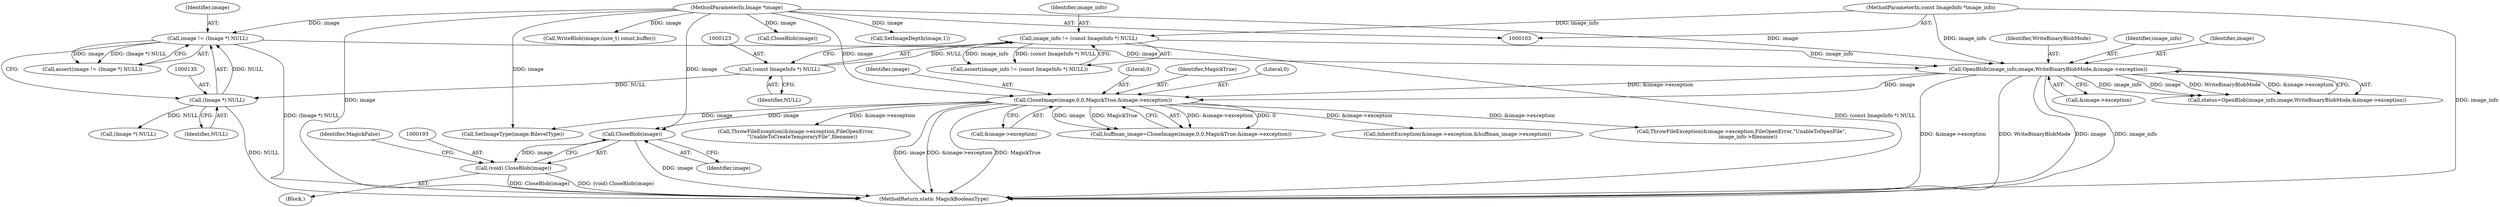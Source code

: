 digraph "0_ImageMagick_10b3823a7619ed22d42764733eb052c4159bc8c1_3@pointer" {
"1000194" [label="(Call,CloseBlob(image))"];
"1000176" [label="(Call,CloneImage(image,0,0,MagickTrue,&image->exception))"];
"1000160" [label="(Call,OpenBlob(image_info,image,WriteBinaryBlobMode,&image->exception))"];
"1000120" [label="(Call,image_info != (const ImageInfo *) NULL)"];
"1000104" [label="(MethodParameterIn,const ImageInfo *image_info)"];
"1000122" [label="(Call,(const ImageInfo *) NULL)"];
"1000132" [label="(Call,image != (Image *) NULL)"];
"1000105" [label="(MethodParameterIn,Image *image)"];
"1000134" [label="(Call,(Image *) NULL)"];
"1000192" [label="(Call,(void) CloseBlob(image))"];
"1000519" [label="(Call,CloseBlob(image))"];
"1000274" [label="(Call,SetImageDepth(image,1))"];
"1000179" [label="(Literal,0)"];
"1000163" [label="(Identifier,WriteBinaryBlobMode)"];
"1000197" [label="(Identifier,MagickFalse)"];
"1000136" [label="(Identifier,NULL)"];
"1000120" [label="(Call,image_info != (const ImageInfo *) NULL)"];
"1000180" [label="(Identifier,MagickTrue)"];
"1000194" [label="(Call,CloseBlob(image))"];
"1000174" [label="(Call,huffman_image=CloneImage(image,0,0,MagickTrue,&image->exception))"];
"1000119" [label="(Call,assert(image_info != (const ImageInfo *) NULL))"];
"1000311" [label="(Call,InheritException(&image->exception,&huffman_image->exception))"];
"1000124" [label="(Identifier,NULL)"];
"1000178" [label="(Literal,0)"];
"1000133" [label="(Identifier,image)"];
"1000191" [label="(Block,)"];
"1000487" [label="(Call,WriteBlob(image,(size_t) count,buffer))"];
"1000176" [label="(Call,CloneImage(image,0,0,MagickTrue,&image->exception))"];
"1000131" [label="(Call,assert(image != (Image *) NULL))"];
"1000269" [label="(Call,SetImageType(image,BilevelType))"];
"1000161" [label="(Identifier,image_info)"];
"1000192" [label="(Call,(void) CloseBlob(image))"];
"1000158" [label="(Call,status=OpenBlob(image_info,image,WriteBinaryBlobMode,&image->exception))"];
"1000195" [label="(Identifier,image)"];
"1000358" [label="(Call,ThrowFileException(&image->exception,FileOpenError,\"UnableToOpenFile\",\n        image_info->filename))"];
"1000181" [label="(Call,&image->exception)"];
"1000134" [label="(Call,(Image *) NULL)"];
"1000177" [label="(Identifier,image)"];
"1000234" [label="(Call,ThrowFileException(&image->exception,FileOpenError,\n        \"UnableToCreateTemporaryFile\",filename))"];
"1000523" [label="(MethodReturn,static MagickBooleanType)"];
"1000122" [label="(Call,(const ImageInfo *) NULL)"];
"1000164" [label="(Call,&image->exception)"];
"1000160" [label="(Call,OpenBlob(image_info,image,WriteBinaryBlobMode,&image->exception))"];
"1000162" [label="(Identifier,image)"];
"1000104" [label="(MethodParameterIn,const ImageInfo *image_info)"];
"1000132" [label="(Call,image != (Image *) NULL)"];
"1000105" [label="(MethodParameterIn,Image *image)"];
"1000121" [label="(Identifier,image_info)"];
"1000188" [label="(Call,(Image *) NULL)"];
"1000194" -> "1000192"  [label="AST: "];
"1000194" -> "1000195"  [label="CFG: "];
"1000195" -> "1000194"  [label="AST: "];
"1000192" -> "1000194"  [label="CFG: "];
"1000194" -> "1000523"  [label="DDG: image"];
"1000194" -> "1000192"  [label="DDG: image"];
"1000176" -> "1000194"  [label="DDG: image"];
"1000105" -> "1000194"  [label="DDG: image"];
"1000176" -> "1000174"  [label="AST: "];
"1000176" -> "1000181"  [label="CFG: "];
"1000177" -> "1000176"  [label="AST: "];
"1000178" -> "1000176"  [label="AST: "];
"1000179" -> "1000176"  [label="AST: "];
"1000180" -> "1000176"  [label="AST: "];
"1000181" -> "1000176"  [label="AST: "];
"1000174" -> "1000176"  [label="CFG: "];
"1000176" -> "1000523"  [label="DDG: &image->exception"];
"1000176" -> "1000523"  [label="DDG: MagickTrue"];
"1000176" -> "1000523"  [label="DDG: image"];
"1000176" -> "1000174"  [label="DDG: &image->exception"];
"1000176" -> "1000174"  [label="DDG: 0"];
"1000176" -> "1000174"  [label="DDG: image"];
"1000176" -> "1000174"  [label="DDG: MagickTrue"];
"1000160" -> "1000176"  [label="DDG: image"];
"1000160" -> "1000176"  [label="DDG: &image->exception"];
"1000105" -> "1000176"  [label="DDG: image"];
"1000176" -> "1000234"  [label="DDG: &image->exception"];
"1000176" -> "1000269"  [label="DDG: image"];
"1000176" -> "1000311"  [label="DDG: &image->exception"];
"1000176" -> "1000358"  [label="DDG: &image->exception"];
"1000160" -> "1000158"  [label="AST: "];
"1000160" -> "1000164"  [label="CFG: "];
"1000161" -> "1000160"  [label="AST: "];
"1000162" -> "1000160"  [label="AST: "];
"1000163" -> "1000160"  [label="AST: "];
"1000164" -> "1000160"  [label="AST: "];
"1000158" -> "1000160"  [label="CFG: "];
"1000160" -> "1000523"  [label="DDG: &image->exception"];
"1000160" -> "1000523"  [label="DDG: WriteBinaryBlobMode"];
"1000160" -> "1000523"  [label="DDG: image"];
"1000160" -> "1000523"  [label="DDG: image_info"];
"1000160" -> "1000158"  [label="DDG: image_info"];
"1000160" -> "1000158"  [label="DDG: image"];
"1000160" -> "1000158"  [label="DDG: WriteBinaryBlobMode"];
"1000160" -> "1000158"  [label="DDG: &image->exception"];
"1000120" -> "1000160"  [label="DDG: image_info"];
"1000104" -> "1000160"  [label="DDG: image_info"];
"1000132" -> "1000160"  [label="DDG: image"];
"1000105" -> "1000160"  [label="DDG: image"];
"1000120" -> "1000119"  [label="AST: "];
"1000120" -> "1000122"  [label="CFG: "];
"1000121" -> "1000120"  [label="AST: "];
"1000122" -> "1000120"  [label="AST: "];
"1000119" -> "1000120"  [label="CFG: "];
"1000120" -> "1000523"  [label="DDG: (const ImageInfo *) NULL"];
"1000120" -> "1000119"  [label="DDG: image_info"];
"1000120" -> "1000119"  [label="DDG: (const ImageInfo *) NULL"];
"1000104" -> "1000120"  [label="DDG: image_info"];
"1000122" -> "1000120"  [label="DDG: NULL"];
"1000104" -> "1000103"  [label="AST: "];
"1000104" -> "1000523"  [label="DDG: image_info"];
"1000122" -> "1000124"  [label="CFG: "];
"1000123" -> "1000122"  [label="AST: "];
"1000124" -> "1000122"  [label="AST: "];
"1000122" -> "1000134"  [label="DDG: NULL"];
"1000132" -> "1000131"  [label="AST: "];
"1000132" -> "1000134"  [label="CFG: "];
"1000133" -> "1000132"  [label="AST: "];
"1000134" -> "1000132"  [label="AST: "];
"1000131" -> "1000132"  [label="CFG: "];
"1000132" -> "1000523"  [label="DDG: (Image *) NULL"];
"1000132" -> "1000131"  [label="DDG: image"];
"1000132" -> "1000131"  [label="DDG: (Image *) NULL"];
"1000105" -> "1000132"  [label="DDG: image"];
"1000134" -> "1000132"  [label="DDG: NULL"];
"1000105" -> "1000103"  [label="AST: "];
"1000105" -> "1000523"  [label="DDG: image"];
"1000105" -> "1000269"  [label="DDG: image"];
"1000105" -> "1000274"  [label="DDG: image"];
"1000105" -> "1000487"  [label="DDG: image"];
"1000105" -> "1000519"  [label="DDG: image"];
"1000134" -> "1000136"  [label="CFG: "];
"1000135" -> "1000134"  [label="AST: "];
"1000136" -> "1000134"  [label="AST: "];
"1000134" -> "1000523"  [label="DDG: NULL"];
"1000134" -> "1000188"  [label="DDG: NULL"];
"1000192" -> "1000191"  [label="AST: "];
"1000193" -> "1000192"  [label="AST: "];
"1000197" -> "1000192"  [label="CFG: "];
"1000192" -> "1000523"  [label="DDG: CloseBlob(image)"];
"1000192" -> "1000523"  [label="DDG: (void) CloseBlob(image)"];
}
